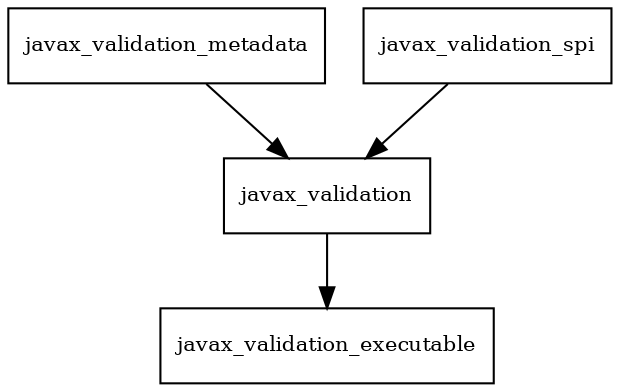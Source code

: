 digraph validation_api_1_1_0_Final_package_dependencies {
  node [shape = box, fontsize=10.0];
  javax_validation -> javax_validation_executable;
  javax_validation_metadata -> javax_validation;
  javax_validation_spi -> javax_validation;
}
